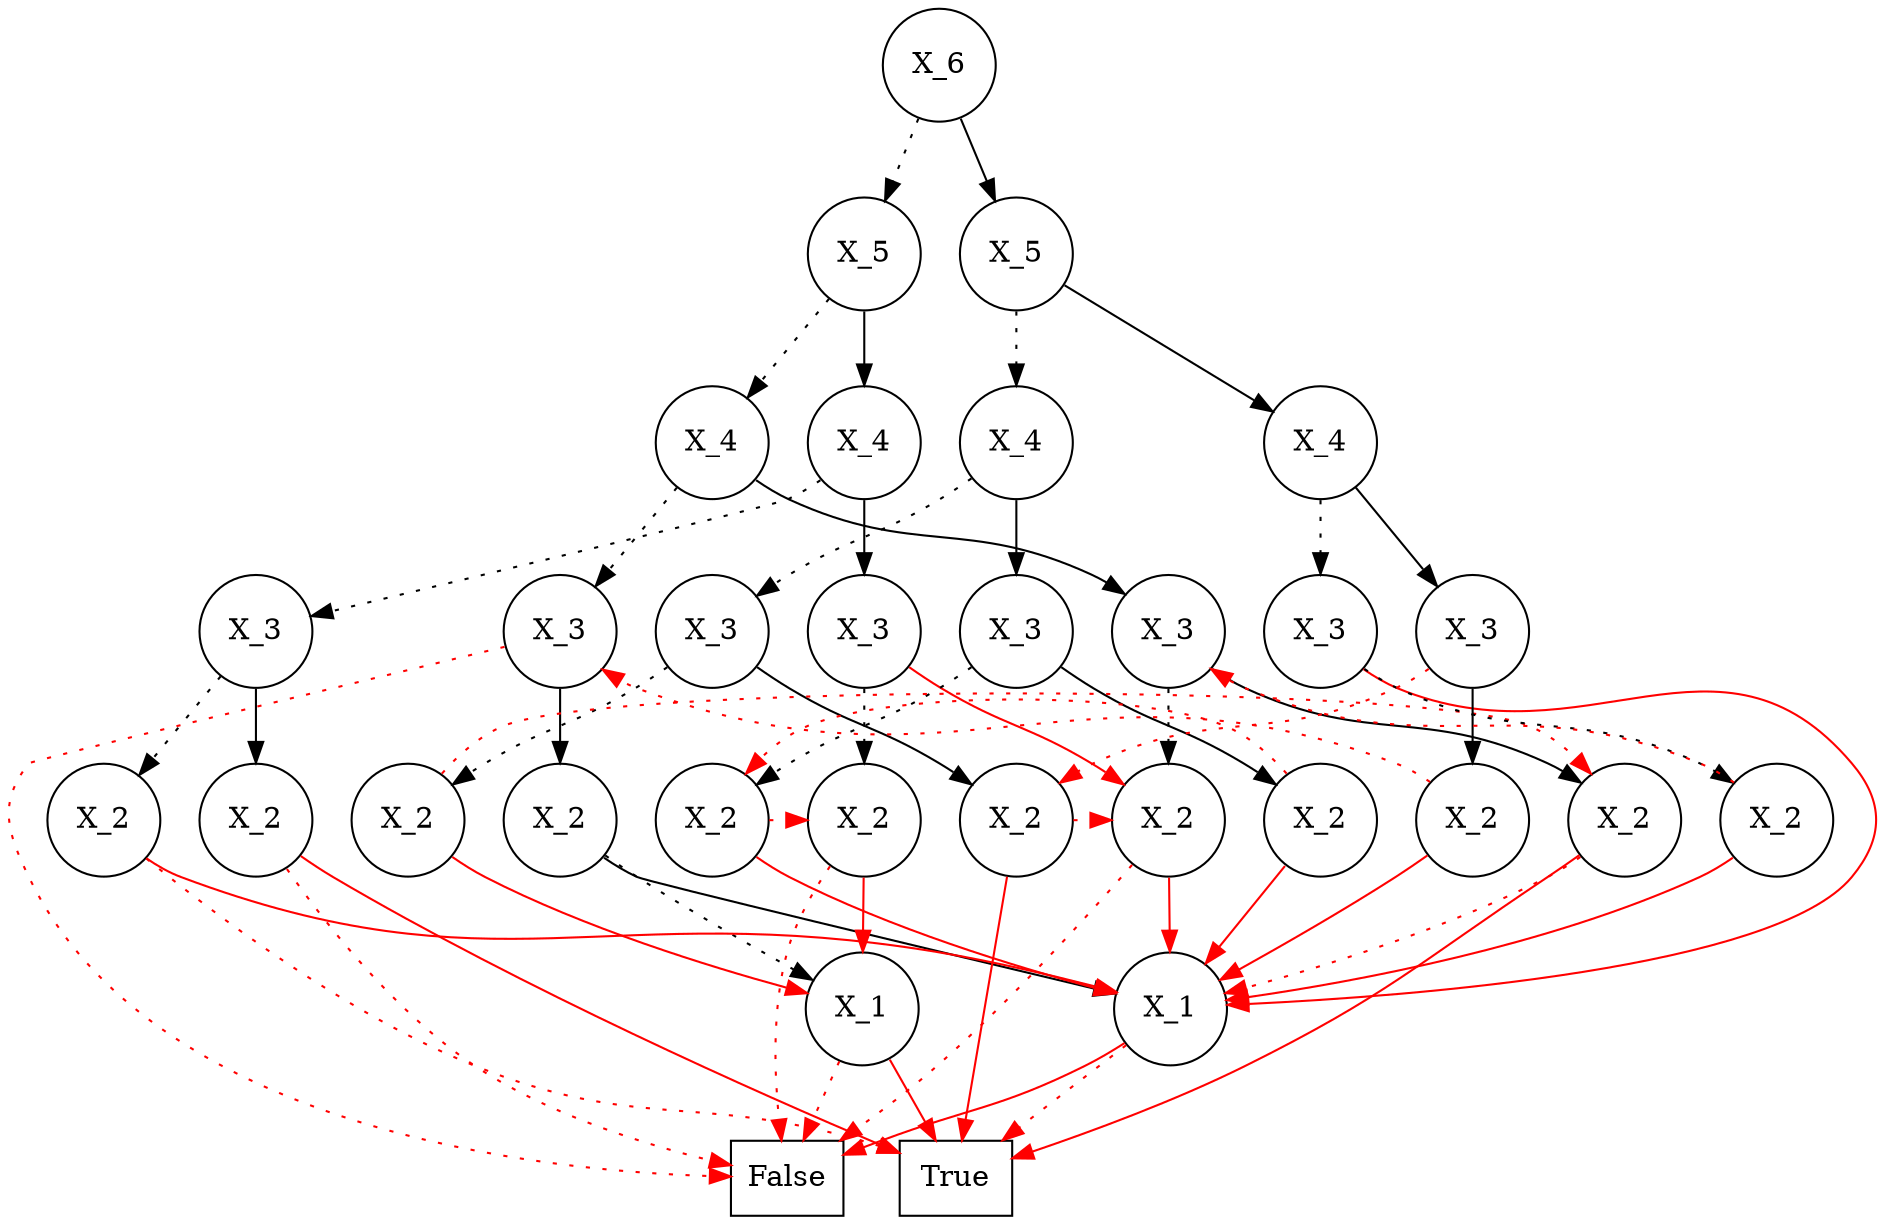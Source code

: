 digraph {
   graph [ordering=out]; node [shape=circle]; edge []; 
subgraph{  30 [label= "X_6"]
  30 -> 16[style=dotted] 
  30 -> 29
  16 [label= "X_5"]
  16 -> 9[style=dotted] 
  16 -> 15
  9 [label= "X_4"]
  9 -> 5[style=dotted] 
  9 -> 8
  5 [label= "X_3"]
  5 -> 0[style=dotted, color=red] 
  5 -> 4
  4 [label= "X_2"]
  4 -> 2[style=dotted] 
  4 -> 3
  2 [label= "X_1"]
  2 -> 0[style=dotted, color=red] 
  2 -> 1[color=red] 
  3 [label= "X_1"]
  3 -> 1[style=dotted, color=red] 
  3 -> 0[color=red] 
  8 [label= "X_3"]
  8 -> 6[style=dotted] 
  8 -> 7
  6 [label= "X_2"]
  6 -> 0[style=dotted, color=red] 
  6 -> 3[color=red] 
  7 [label= "X_2"]
  7 -> 3[style=dotted, color=red] 
  7 -> 1[color=red] 
  15 [label= "X_4"]
  15 -> 12[style=dotted] 
  15 -> 14
  12 [label= "X_3"]
  12 -> 10[style=dotted] 
  12 -> 11
  10 [label= "X_2"]
  10 -> 1[style=dotted, color=red] 
  10 -> 3[color=red] 
  11 [label= "X_2"]
  11 -> 0[style=dotted, color=red] 
  11 -> 1[color=red] 
  14 [label= "X_3"]
  14 -> 13[style=dotted] 
  14 -> 6[color=red] 
  13 [label= "X_2"]
  13 -> 0[style=dotted, color=red] 
  13 -> 2[color=red] 
  29 [label= "X_5"]
  29 -> 23[style=dotted] 
  29 -> 28
  23 [label= "X_4"]
  23 -> 19[style=dotted] 
  23 -> 22
  19 [label= "X_3"]
  19 -> 17[style=dotted] 
  19 -> 18
  17 [label= "X_2"]
  17 -> 7[style=dotted, color=red] 
  17 -> 2[color=red] 
  18 [label= "X_2"]
  18 -> 6[style=dotted, color=red] 
  18 -> 1[color=red] 
  22 [label= "X_3"]
  22 -> 20[style=dotted] 
  22 -> 21
  20 [label= "X_2"]
  20 -> 13[style=dotted, color=red] 
  20 -> 3[color=red] 
  21 [label= "X_2"]
  21 -> 20[style=dotted, color=red] 
  21 -> 3[color=red] 
  28 [label= "X_4"]
  28 -> 25[style=dotted] 
  28 -> 27
  25 [label= "X_3"]
  25 -> 24[style=dotted] 
  25 -> 3[color=red] 
  24 [label= "X_2"]
  24 -> 8[style=dotted, color=red] 
  24 -> 3[color=red] 
  27 [label= "X_3"]
  27 -> 18[style=dotted, color=red] 
  27 -> 26
  26 [label= "X_2"]
  26 -> 5[style=dotted, color=red] 
  26 -> 3[color=red] 
  0 [label= "False", shape=rectangle]
  1 [label= "True", shape=rectangle]
{rank = same;0;1;}{rank = same;2;3;}{rank = same;4;6;7;10;11;13;17;18;20;21;24;26;}{rank = same;5;8;12;14;19;22;25;27;}{rank = same;9;15;23;28;}{rank = same;16;29;}{rank = same;30;}}}